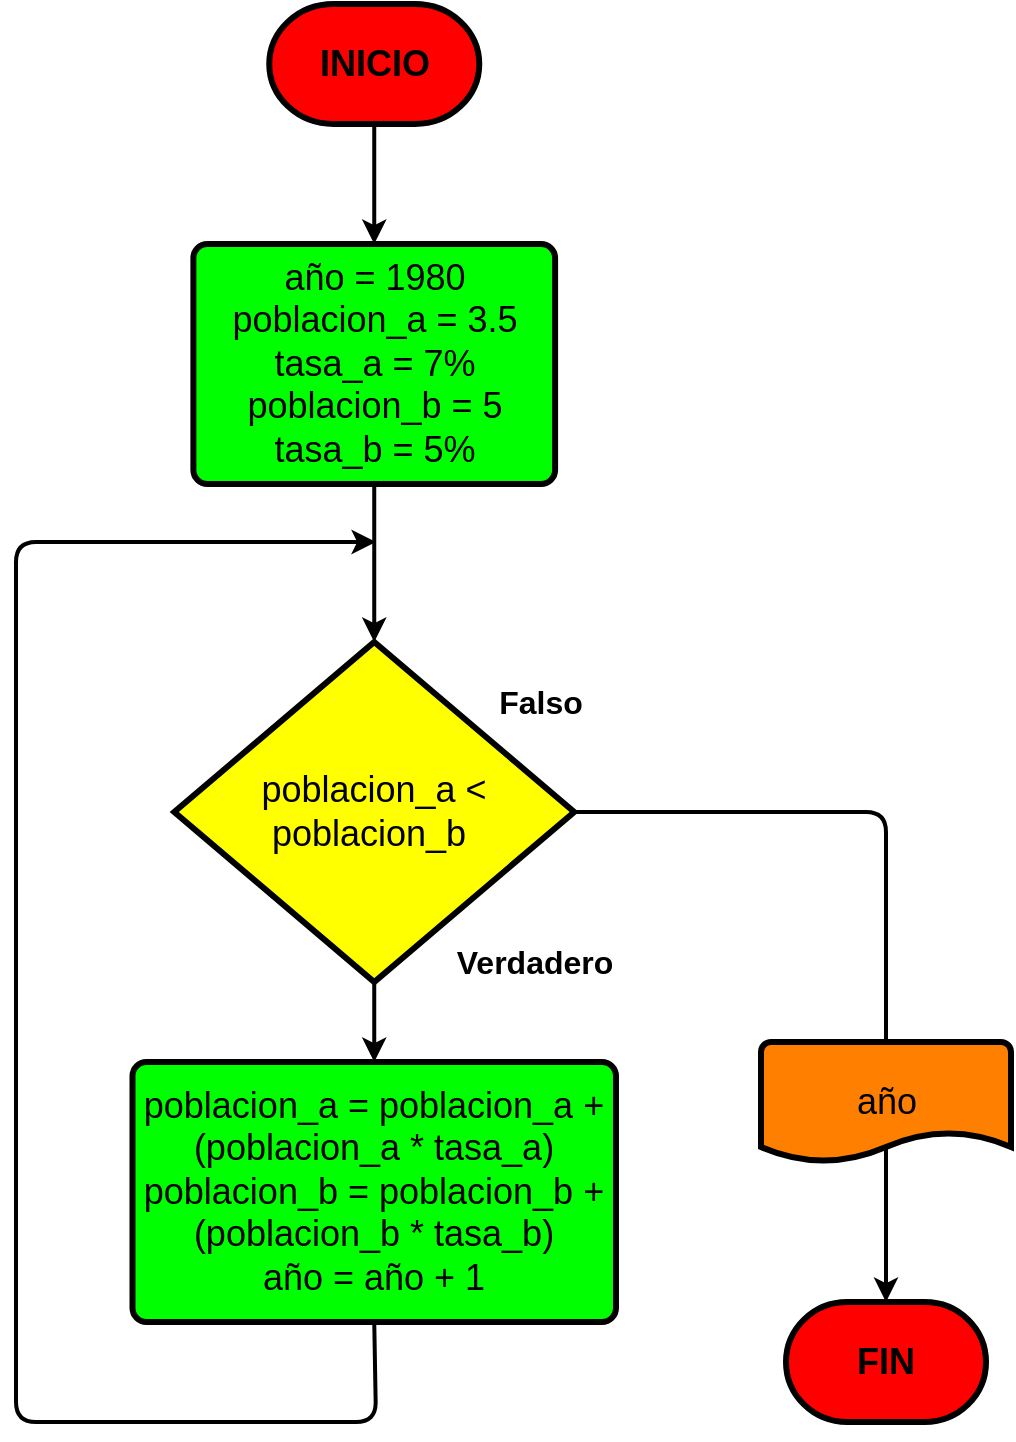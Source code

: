 <mxfile>
    <diagram id="hyXTzDfZUhhmsDUPOdG6" name="Page-1">
        <mxGraphModel dx="906" dy="906" grid="1" gridSize="10" guides="1" tooltips="1" connect="1" arrows="1" fold="1" page="1" pageScale="1" pageWidth="300" pageHeight="900" background="#FFFFFF" math="0" shadow="0">
            <root>
                <mxCell id="0"/>
                <mxCell id="1" parent="0"/>
                <mxCell id="diSnjzynUhi2UMkX59iC-12" value="" style="edgeStyle=orthogonalEdgeStyle;rounded=0;orthogonalLoop=1;jettySize=auto;html=1;fontSize=18;strokeColor=#000000;strokeWidth=2;entryX=0.5;entryY=0;entryDx=0;entryDy=0;" parent="1" source="diSnjzynUhi2UMkX59iC-5" target="118" edge="1">
                    <mxGeometry relative="1" as="geometry">
                        <mxPoint x="789.2" y="130" as="targetPoint"/>
                    </mxGeometry>
                </mxCell>
                <mxCell id="diSnjzynUhi2UMkX59iC-5" value="INICIO" style="strokeWidth=3;html=1;shape=mxgraph.flowchart.terminator;whiteSpace=wrap;fontSize=18;fillColor=#FF0000;fontStyle=1;fontColor=#000000;strokeColor=#000000;" parent="1" vertex="1">
                    <mxGeometry x="736.63" y="10" width="105" height="60" as="geometry"/>
                </mxCell>
                <mxCell id="diSnjzynUhi2UMkX59iC-6" value="FIN" style="strokeWidth=3;html=1;shape=mxgraph.flowchart.terminator;whiteSpace=wrap;fontSize=18;fillColor=#FF0000;fontColor=#000000;strokeColor=#000000;fontStyle=1" parent="1" vertex="1">
                    <mxGeometry x="995" y="659" width="100" height="60" as="geometry"/>
                </mxCell>
                <mxCell id="93" value="" style="edgeStyle=none;html=1;strokeColor=#000000;strokeWidth=2;exitX=0.5;exitY=0.833;exitDx=0;exitDy=0;exitPerimeter=0;" parent="1" source="diSnjzynUhi2UMkX59iC-7" target="diSnjzynUhi2UMkX59iC-6" edge="1">
                    <mxGeometry relative="1" as="geometry"/>
                </mxCell>
                <mxCell id="diSnjzynUhi2UMkX59iC-7" value="año" style="strokeWidth=3;html=1;shape=mxgraph.flowchart.document2;whiteSpace=wrap;size=0.25;fontSize=18;fillColor=#FF8000;fontColor=#000000;strokeColor=#000000;" parent="1" vertex="1">
                    <mxGeometry x="982.5" y="529" width="125" height="60" as="geometry"/>
                </mxCell>
                <mxCell id="97" style="edgeStyle=none;html=1;exitX=0.5;exitY=1;exitDx=0;exitDy=0;exitPerimeter=0;strokeWidth=2;strokeColor=#000000;entryX=0.5;entryY=0;entryDx=0;entryDy=0;" parent="1" source="2" target="98" edge="1">
                    <mxGeometry relative="1" as="geometry">
                        <mxPoint x="787.947" y="459" as="targetPoint"/>
                    </mxGeometry>
                </mxCell>
                <mxCell id="2" value="&lt;div&gt;&lt;/div&gt;&lt;font face=&quot;helvetica&quot;&gt;&lt;span style=&quot;font-size: 18px&quot;&gt;poblacion_a &amp;lt; poblacion_b&amp;nbsp;&lt;/span&gt;&lt;br&gt;&lt;/font&gt;" style="strokeWidth=3;html=1;shape=mxgraph.flowchart.decision;whiteSpace=wrap;fillColor=#FFFF00;fontColor=#000000;strokeColor=#000000;" parent="1" vertex="1">
                    <mxGeometry x="689.12" y="329" width="200" height="170" as="geometry"/>
                </mxCell>
                <mxCell id="11" value="&lt;b&gt;&lt;font style=&quot;font-size: 16px&quot;&gt;Falso&lt;/font&gt;&lt;/b&gt;" style="text;html=1;align=center;verticalAlign=middle;resizable=0;points=[];autosize=1;strokeColor=none;fillColor=none;fontColor=#000000;" parent="1" vertex="1">
                    <mxGeometry x="841.63" y="349" width="60" height="20" as="geometry"/>
                </mxCell>
                <mxCell id="12" value="&lt;b&gt;&lt;font style=&quot;font-size: 16px&quot;&gt;Verdadero&lt;/font&gt;&lt;/b&gt;" style="text;html=1;align=center;verticalAlign=middle;resizable=0;points=[];autosize=1;strokeColor=none;fillColor=none;fontSize=16;fontColor=#000000;" parent="1" vertex="1">
                    <mxGeometry x="824" y="479" width="90" height="20" as="geometry"/>
                </mxCell>
                <mxCell id="71" value="" style="edgeStyle=none;html=1;exitX=1;exitY=0.5;exitDx=0;exitDy=0;exitPerimeter=0;entryX=0.5;entryY=0;entryDx=0;entryDy=0;strokeWidth=2;strokeColor=#000000;endArrow=none;entryPerimeter=0;" parent="1" source="2" target="diSnjzynUhi2UMkX59iC-7" edge="1">
                    <mxGeometry relative="1" as="geometry">
                        <mxPoint x="1040" y="599" as="targetPoint"/>
                        <Array as="points">
                            <mxPoint x="1045" y="414"/>
                        </Array>
                        <mxPoint x="920" y="254" as="sourcePoint"/>
                    </mxGeometry>
                </mxCell>
                <mxCell id="99" style="edgeStyle=none;html=1;strokeColor=#000000;strokeWidth=2;exitX=0.5;exitY=1;exitDx=0;exitDy=0;" parent="1" source="98" edge="1">
                    <mxGeometry relative="1" as="geometry">
                        <mxPoint x="790" y="279" as="targetPoint"/>
                        <Array as="points">
                            <mxPoint x="790" y="719"/>
                            <mxPoint x="610" y="719"/>
                            <mxPoint x="610" y="279"/>
                        </Array>
                        <mxPoint x="820" y="679" as="sourcePoint"/>
                    </mxGeometry>
                </mxCell>
                <mxCell id="98" value="&lt;font style=&quot;font-size: 18px&quot;&gt;poblacion_a = poblacion_a + (poblacion_a * tasa_a)&lt;br&gt;poblacion_b = poblacion_b + (poblacion_b * tasa_b)&lt;br&gt;año = año + 1&lt;br&gt;&lt;/font&gt;" style="rounded=1;whiteSpace=wrap;html=1;absoluteArcSize=1;arcSize=14;strokeWidth=3;fillColor=#00FF00;fontColor=#000000;strokeColor=#000000;" parent="1" vertex="1">
                    <mxGeometry x="668.25" y="539" width="241.74" height="130" as="geometry"/>
                </mxCell>
                <mxCell id="121" style="edgeStyle=none;html=1;exitX=0.5;exitY=1;exitDx=0;exitDy=0;entryX=0.5;entryY=0;entryDx=0;entryDy=0;entryPerimeter=0;strokeWidth=2;strokeColor=#000000;" parent="1" source="118" target="2" edge="1">
                    <mxGeometry relative="1" as="geometry"/>
                </mxCell>
                <mxCell id="118" value="&lt;font style=&quot;font-size: 18px&quot;&gt;año = 1980&lt;br&gt;poblacion_a = 3.5&lt;br&gt;tasa_a = 7%&lt;br&gt;poblacion_b = 5&lt;br&gt;tasa_b = 5%&lt;br&gt;&lt;/font&gt;" style="rounded=1;whiteSpace=wrap;html=1;absoluteArcSize=1;arcSize=14;strokeWidth=3;fillColor=#00FF00;fontColor=#000000;strokeColor=#000000;" parent="1" vertex="1">
                    <mxGeometry x="698.69" y="130" width="180.86" height="120" as="geometry"/>
                </mxCell>
            </root>
        </mxGraphModel>
    </diagram>
</mxfile>